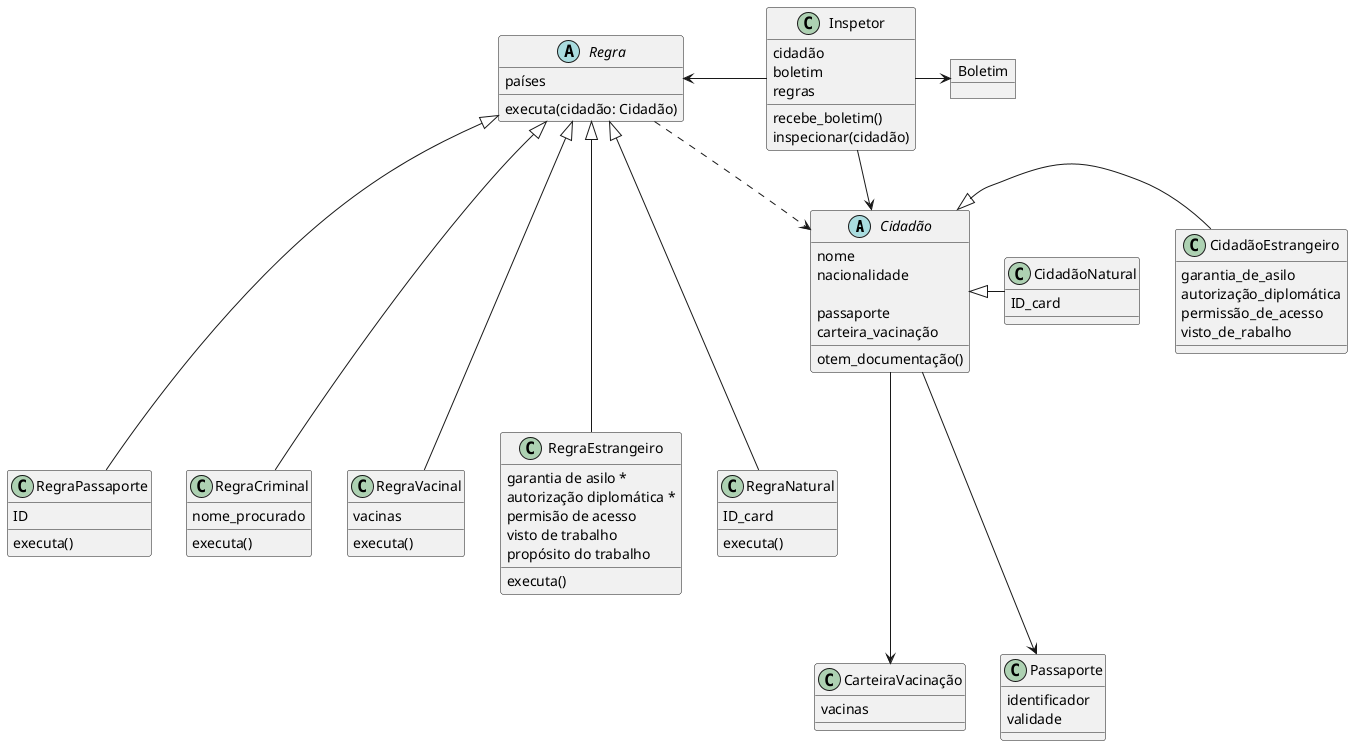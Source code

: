 @startuml

abstract Cidadão{
    nome
    nacionalidade

    passaporte
    carteira_vacinação

    otem_documentação()
}

class CidadãoNatural{
    ID_card
}

class CidadãoEstrangeiro{
    garantia_de_asilo
    autorização_diplomática
    permissão_de_acesso
    visto_de_rabalho
}

class Passaporte{
    identificador
    validade
}

object Boletim

class Inspetor{
    cidadão
    boletim
    regras
    recebe_boletim()
    inspecionar(cidadão)
}

abstract Regra{

    países
    executa(cidadão: Cidadão)
}


class RegraPassaporte{
    ID
    executa()
}
class RegraCriminal{
    nome_procurado
    executa()
}
class RegraVacinal{
    vacinas
    executa()
}
class RegraEstrangeiro{
    garantia de asilo *
    autorização diplomática *
    permisão de acesso
    visto de trabalho
    propósito do trabalho
    executa()
}
class RegraNatural{
    ID_card
    executa()
}

class CarteiraVacinação{
    vacinas
}

Cidadão <|- CidadãoEstrangeiro
Cidadão <|- CidadãoNatural

Regra ..> Cidadão

Regra <|--- RegraPassaporte
Regra <|--- RegraCriminal
Regra <|--- RegraVacinal
Regra <|--- RegraEstrangeiro
Regra <|--- RegraNatural

Regra <- Inspetor

Inspetor -> Boletim
Inspetor --> Cidadão

Cidadão ---> Passaporte
Cidadão ---> CarteiraVacinação


@enduml